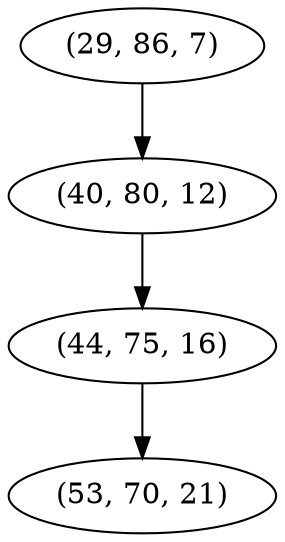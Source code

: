 digraph tree {
    "(29, 86, 7)";
    "(40, 80, 12)";
    "(44, 75, 16)";
    "(53, 70, 21)";
    "(29, 86, 7)" -> "(40, 80, 12)";
    "(40, 80, 12)" -> "(44, 75, 16)";
    "(44, 75, 16)" -> "(53, 70, 21)";
}
